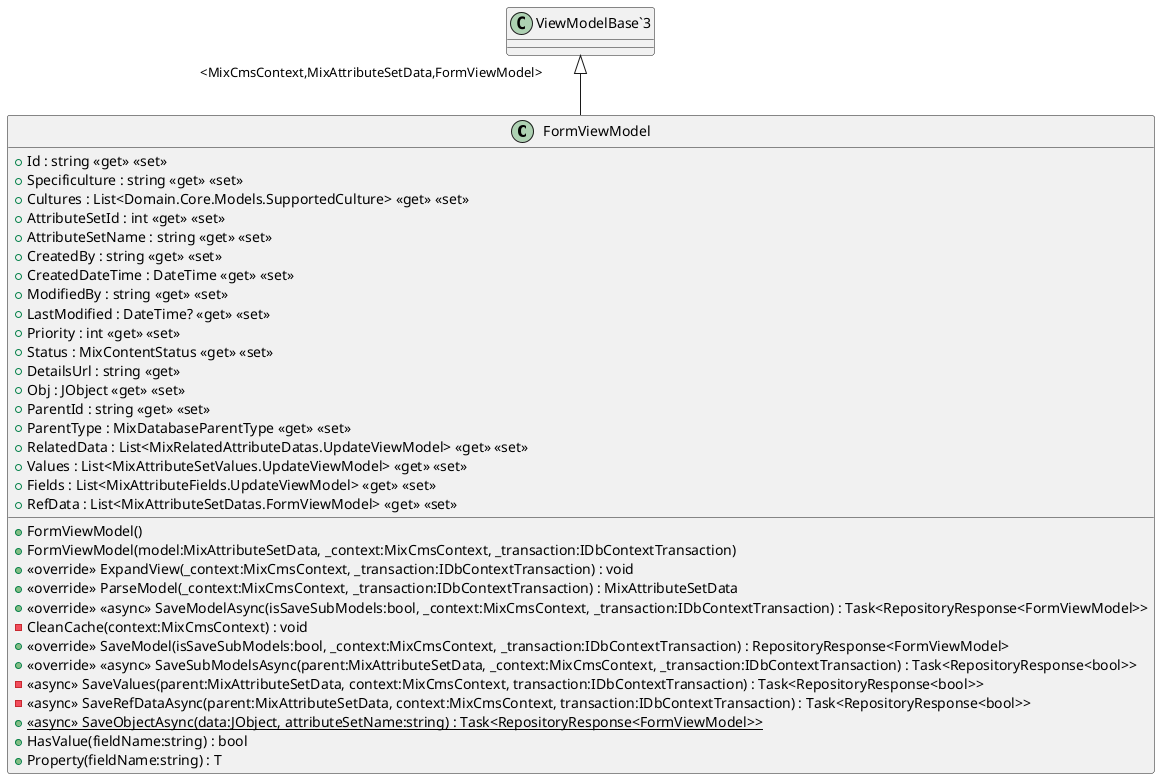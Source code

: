 @startuml
class FormViewModel {
    + Id : string <<get>> <<set>>
    + Specificulture : string <<get>> <<set>>
    + Cultures : List<Domain.Core.Models.SupportedCulture> <<get>> <<set>>
    + AttributeSetId : int <<get>> <<set>>
    + AttributeSetName : string <<get>> <<set>>
    + CreatedBy : string <<get>> <<set>>
    + CreatedDateTime : DateTime <<get>> <<set>>
    + ModifiedBy : string <<get>> <<set>>
    + LastModified : DateTime? <<get>> <<set>>
    + Priority : int <<get>> <<set>>
    + Status : MixContentStatus <<get>> <<set>>
    + DetailsUrl : string <<get>>
    + Obj : JObject <<get>> <<set>>
    + ParentId : string <<get>> <<set>>
    + ParentType : MixDatabaseParentType <<get>> <<set>>
    + RelatedData : List<MixRelatedAttributeDatas.UpdateViewModel> <<get>> <<set>>
    + Values : List<MixAttributeSetValues.UpdateViewModel> <<get>> <<set>>
    + Fields : List<MixAttributeFields.UpdateViewModel> <<get>> <<set>>
    + RefData : List<MixAttributeSetDatas.FormViewModel> <<get>> <<set>>
    + FormViewModel()
    + FormViewModel(model:MixAttributeSetData, _context:MixCmsContext, _transaction:IDbContextTransaction)
    + <<override>> ExpandView(_context:MixCmsContext, _transaction:IDbContextTransaction) : void
    + <<override>> ParseModel(_context:MixCmsContext, _transaction:IDbContextTransaction) : MixAttributeSetData
    + <<override>> <<async>> SaveModelAsync(isSaveSubModels:bool, _context:MixCmsContext, _transaction:IDbContextTransaction) : Task<RepositoryResponse<FormViewModel>>
    - CleanCache(context:MixCmsContext) : void
    + <<override>> SaveModel(isSaveSubModels:bool, _context:MixCmsContext, _transaction:IDbContextTransaction) : RepositoryResponse<FormViewModel>
    + <<override>> <<async>> SaveSubModelsAsync(parent:MixAttributeSetData, _context:MixCmsContext, _transaction:IDbContextTransaction) : Task<RepositoryResponse<bool>>
    - <<async>> SaveValues(parent:MixAttributeSetData, context:MixCmsContext, transaction:IDbContextTransaction) : Task<RepositoryResponse<bool>>
    - <<async>> SaveRefDataAsync(parent:MixAttributeSetData, context:MixCmsContext, transaction:IDbContextTransaction) : Task<RepositoryResponse<bool>>
    + {static} <<async>> SaveObjectAsync(data:JObject, attributeSetName:string) : Task<RepositoryResponse<FormViewModel>>
    + HasValue(fieldName:string) : bool
    + Property(fieldName:string) : T
}
"ViewModelBase`3" "<MixCmsContext,MixAttributeSetData,FormViewModel>" <|-- FormViewModel
@enduml
